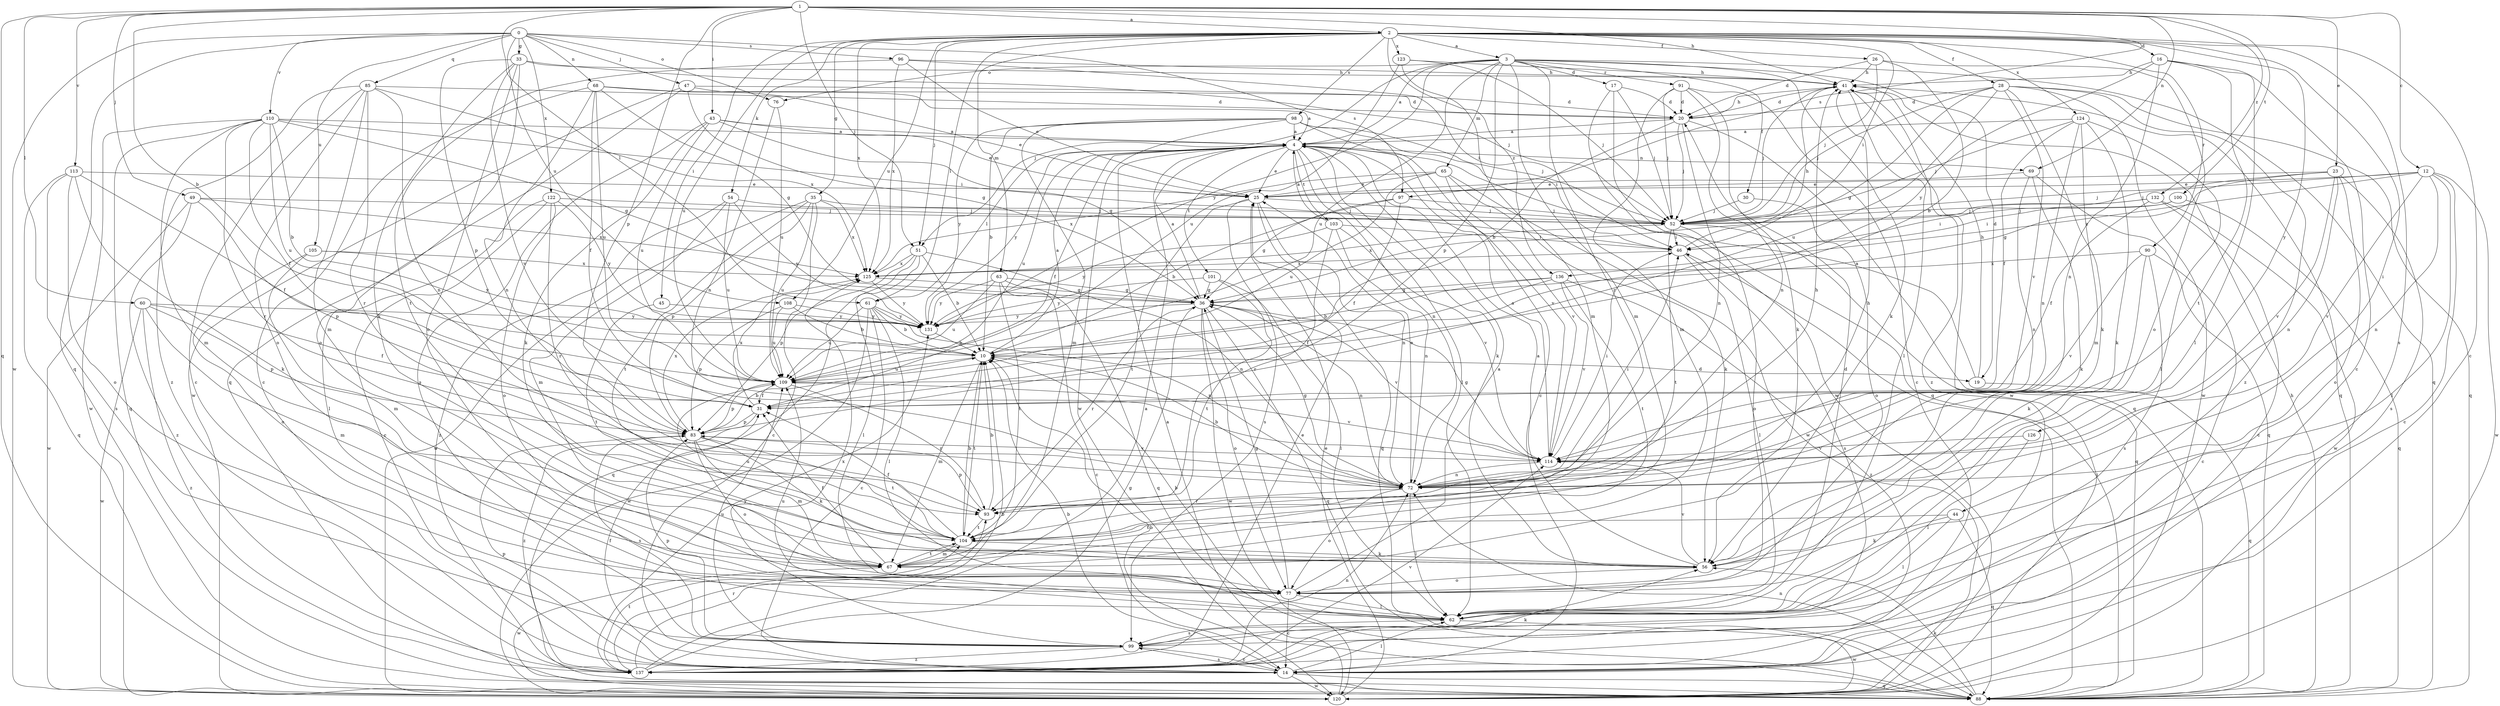 strict digraph  {
0;
1;
2;
3;
4;
10;
12;
14;
16;
17;
19;
20;
23;
25;
26;
28;
30;
31;
33;
35;
36;
41;
43;
44;
45;
46;
47;
49;
51;
52;
54;
56;
60;
61;
62;
63;
65;
67;
68;
69;
72;
76;
77;
83;
85;
88;
90;
91;
93;
96;
97;
98;
99;
100;
101;
103;
104;
105;
108;
109;
110;
113;
114;
120;
122;
123;
124;
125;
126;
131;
132;
136;
137;
0 -> 33  [label=g];
0 -> 47  [label=j];
0 -> 68  [label=n];
0 -> 76  [label=o];
0 -> 85  [label=q];
0 -> 88  [label=q];
0 -> 96  [label=s];
0 -> 97  [label=s];
0 -> 105  [label=u];
0 -> 108  [label=u];
0 -> 110  [label=v];
0 -> 120  [label=w];
0 -> 122  [label=x];
1 -> 2  [label=a];
1 -> 10  [label=b];
1 -> 12  [label=c];
1 -> 23  [label=e];
1 -> 41  [label=h];
1 -> 43  [label=i];
1 -> 49  [label=j];
1 -> 51  [label=j];
1 -> 60  [label=l];
1 -> 61  [label=l];
1 -> 69  [label=n];
1 -> 83  [label=p];
1 -> 88  [label=q];
1 -> 97  [label=s];
1 -> 100  [label=t];
1 -> 113  [label=v];
1 -> 132  [label=z];
2 -> 3  [label=a];
2 -> 14  [label=c];
2 -> 16  [label=d];
2 -> 26  [label=f];
2 -> 28  [label=f];
2 -> 35  [label=g];
2 -> 44  [label=i];
2 -> 45  [label=i];
2 -> 46  [label=i];
2 -> 51  [label=j];
2 -> 54  [label=k];
2 -> 61  [label=l];
2 -> 63  [label=m];
2 -> 90  [label=r];
2 -> 98  [label=s];
2 -> 99  [label=s];
2 -> 108  [label=u];
2 -> 109  [label=u];
2 -> 123  [label=x];
2 -> 124  [label=x];
2 -> 125  [label=x];
2 -> 126  [label=y];
2 -> 136  [label=z];
3 -> 4  [label=a];
3 -> 17  [label=d];
3 -> 19  [label=d];
3 -> 30  [label=f];
3 -> 51  [label=j];
3 -> 56  [label=k];
3 -> 65  [label=m];
3 -> 67  [label=m];
3 -> 76  [label=o];
3 -> 83  [label=p];
3 -> 88  [label=q];
3 -> 91  [label=r];
3 -> 93  [label=r];
3 -> 109  [label=u];
3 -> 131  [label=y];
4 -> 25  [label=e];
4 -> 31  [label=f];
4 -> 56  [label=k];
4 -> 61  [label=l];
4 -> 62  [label=l];
4 -> 69  [label=n];
4 -> 72  [label=n];
4 -> 101  [label=t];
4 -> 103  [label=t];
4 -> 109  [label=u];
4 -> 114  [label=v];
4 -> 131  [label=y];
10 -> 4  [label=a];
10 -> 19  [label=d];
10 -> 67  [label=m];
10 -> 104  [label=t];
10 -> 109  [label=u];
12 -> 14  [label=c];
12 -> 25  [label=e];
12 -> 52  [label=j];
12 -> 62  [label=l];
12 -> 72  [label=n];
12 -> 114  [label=v];
12 -> 120  [label=w];
12 -> 136  [label=z];
14 -> 10  [label=b];
14 -> 31  [label=f];
14 -> 62  [label=l];
14 -> 83  [label=p];
14 -> 88  [label=q];
14 -> 99  [label=s];
14 -> 120  [label=w];
16 -> 14  [label=c];
16 -> 41  [label=h];
16 -> 62  [label=l];
16 -> 72  [label=n];
16 -> 104  [label=t];
16 -> 131  [label=y];
17 -> 20  [label=d];
17 -> 52  [label=j];
17 -> 88  [label=q];
17 -> 120  [label=w];
19 -> 4  [label=a];
19 -> 41  [label=h];
19 -> 88  [label=q];
20 -> 4  [label=a];
20 -> 10  [label=b];
20 -> 41  [label=h];
20 -> 52  [label=j];
20 -> 72  [label=n];
20 -> 88  [label=q];
23 -> 25  [label=e];
23 -> 36  [label=g];
23 -> 52  [label=j];
23 -> 72  [label=n];
23 -> 77  [label=o];
23 -> 99  [label=s];
23 -> 114  [label=v];
25 -> 52  [label=j];
25 -> 72  [label=n];
25 -> 88  [label=q];
25 -> 99  [label=s];
25 -> 104  [label=t];
26 -> 10  [label=b];
26 -> 20  [label=d];
26 -> 41  [label=h];
26 -> 52  [label=j];
26 -> 77  [label=o];
28 -> 20  [label=d];
28 -> 36  [label=g];
28 -> 52  [label=j];
28 -> 56  [label=k];
28 -> 88  [label=q];
28 -> 109  [label=u];
28 -> 114  [label=v];
28 -> 120  [label=w];
28 -> 137  [label=z];
30 -> 52  [label=j];
30 -> 77  [label=o];
31 -> 83  [label=p];
31 -> 125  [label=x];
31 -> 137  [label=z];
33 -> 41  [label=h];
33 -> 52  [label=j];
33 -> 56  [label=k];
33 -> 77  [label=o];
33 -> 83  [label=p];
33 -> 88  [label=q];
33 -> 114  [label=v];
35 -> 14  [label=c];
35 -> 52  [label=j];
35 -> 83  [label=p];
35 -> 104  [label=t];
35 -> 109  [label=u];
35 -> 120  [label=w];
35 -> 125  [label=x];
36 -> 4  [label=a];
36 -> 72  [label=n];
36 -> 77  [label=o];
36 -> 88  [label=q];
36 -> 93  [label=r];
36 -> 114  [label=v];
36 -> 120  [label=w];
36 -> 131  [label=y];
41 -> 20  [label=d];
41 -> 52  [label=j];
41 -> 62  [label=l];
41 -> 88  [label=q];
41 -> 120  [label=w];
41 -> 137  [label=z];
43 -> 4  [label=a];
43 -> 25  [label=e];
43 -> 36  [label=g];
43 -> 56  [label=k];
43 -> 99  [label=s];
43 -> 109  [label=u];
44 -> 56  [label=k];
44 -> 62  [label=l];
44 -> 88  [label=q];
44 -> 104  [label=t];
45 -> 104  [label=t];
45 -> 131  [label=y];
46 -> 41  [label=h];
46 -> 62  [label=l];
46 -> 99  [label=s];
46 -> 125  [label=x];
47 -> 4  [label=a];
47 -> 20  [label=d];
47 -> 36  [label=g];
47 -> 77  [label=o];
47 -> 120  [label=w];
49 -> 52  [label=j];
49 -> 83  [label=p];
49 -> 120  [label=w];
49 -> 125  [label=x];
49 -> 137  [label=z];
51 -> 10  [label=b];
51 -> 62  [label=l];
51 -> 72  [label=n];
51 -> 83  [label=p];
51 -> 88  [label=q];
51 -> 125  [label=x];
52 -> 46  [label=i];
52 -> 77  [label=o];
52 -> 88  [label=q];
52 -> 104  [label=t];
52 -> 125  [label=x];
54 -> 52  [label=j];
54 -> 67  [label=m];
54 -> 109  [label=u];
54 -> 131  [label=y];
54 -> 137  [label=z];
56 -> 4  [label=a];
56 -> 77  [label=o];
56 -> 114  [label=v];
60 -> 31  [label=f];
60 -> 67  [label=m];
60 -> 83  [label=p];
60 -> 120  [label=w];
60 -> 131  [label=y];
60 -> 137  [label=z];
61 -> 10  [label=b];
61 -> 14  [label=c];
61 -> 62  [label=l];
61 -> 72  [label=n];
61 -> 109  [label=u];
61 -> 120  [label=w];
61 -> 131  [label=y];
62 -> 10  [label=b];
62 -> 20  [label=d];
62 -> 99  [label=s];
62 -> 109  [label=u];
62 -> 120  [label=w];
63 -> 14  [label=c];
63 -> 36  [label=g];
63 -> 88  [label=q];
63 -> 104  [label=t];
63 -> 109  [label=u];
63 -> 131  [label=y];
65 -> 25  [label=e];
65 -> 56  [label=k];
65 -> 109  [label=u];
65 -> 114  [label=v];
65 -> 120  [label=w];
65 -> 125  [label=x];
67 -> 31  [label=f];
67 -> 104  [label=t];
67 -> 120  [label=w];
68 -> 14  [label=c];
68 -> 20  [label=d];
68 -> 25  [label=e];
68 -> 31  [label=f];
68 -> 36  [label=g];
68 -> 72  [label=n];
68 -> 109  [label=u];
69 -> 25  [label=e];
69 -> 56  [label=k];
69 -> 72  [label=n];
69 -> 88  [label=q];
72 -> 10  [label=b];
72 -> 25  [label=e];
72 -> 36  [label=g];
72 -> 41  [label=h];
72 -> 46  [label=i];
72 -> 62  [label=l];
72 -> 77  [label=o];
72 -> 93  [label=r];
76 -> 72  [label=n];
76 -> 109  [label=u];
77 -> 4  [label=a];
77 -> 14  [label=c];
77 -> 36  [label=g];
77 -> 62  [label=l];
83 -> 10  [label=b];
83 -> 56  [label=k];
83 -> 67  [label=m];
83 -> 77  [label=o];
83 -> 99  [label=s];
83 -> 104  [label=t];
83 -> 114  [label=v];
83 -> 125  [label=x];
85 -> 14  [label=c];
85 -> 20  [label=d];
85 -> 67  [label=m];
85 -> 72  [label=n];
85 -> 77  [label=o];
85 -> 93  [label=r];
85 -> 125  [label=x];
85 -> 137  [label=z];
88 -> 10  [label=b];
88 -> 41  [label=h];
88 -> 46  [label=i];
88 -> 56  [label=k];
88 -> 72  [label=n];
90 -> 14  [label=c];
90 -> 56  [label=k];
90 -> 99  [label=s];
90 -> 114  [label=v];
90 -> 125  [label=x];
91 -> 14  [label=c];
91 -> 20  [label=d];
91 -> 52  [label=j];
91 -> 56  [label=k];
91 -> 67  [label=m];
91 -> 72  [label=n];
93 -> 10  [label=b];
93 -> 41  [label=h];
93 -> 83  [label=p];
93 -> 104  [label=t];
96 -> 25  [label=e];
96 -> 41  [label=h];
96 -> 46  [label=i];
96 -> 104  [label=t];
96 -> 125  [label=x];
97 -> 10  [label=b];
97 -> 31  [label=f];
97 -> 36  [label=g];
97 -> 52  [label=j];
98 -> 4  [label=a];
98 -> 10  [label=b];
98 -> 14  [label=c];
98 -> 46  [label=i];
98 -> 52  [label=j];
98 -> 67  [label=m];
98 -> 120  [label=w];
98 -> 131  [label=y];
99 -> 14  [label=c];
99 -> 83  [label=p];
99 -> 109  [label=u];
99 -> 125  [label=x];
99 -> 137  [label=z];
100 -> 46  [label=i];
100 -> 52  [label=j];
100 -> 88  [label=q];
101 -> 36  [label=g];
101 -> 62  [label=l];
101 -> 104  [label=t];
101 -> 131  [label=y];
103 -> 4  [label=a];
103 -> 46  [label=i];
103 -> 72  [label=n];
103 -> 93  [label=r];
103 -> 114  [label=v];
103 -> 131  [label=y];
104 -> 10  [label=b];
104 -> 31  [label=f];
104 -> 56  [label=k];
104 -> 67  [label=m];
104 -> 109  [label=u];
105 -> 67  [label=m];
105 -> 77  [label=o];
105 -> 125  [label=x];
105 -> 131  [label=y];
108 -> 10  [label=b];
108 -> 83  [label=p];
108 -> 109  [label=u];
108 -> 131  [label=y];
109 -> 31  [label=f];
109 -> 83  [label=p];
109 -> 93  [label=r];
109 -> 114  [label=v];
110 -> 4  [label=a];
110 -> 10  [label=b];
110 -> 31  [label=f];
110 -> 36  [label=g];
110 -> 46  [label=i];
110 -> 67  [label=m];
110 -> 88  [label=q];
110 -> 93  [label=r];
110 -> 109  [label=u];
110 -> 120  [label=w];
113 -> 25  [label=e];
113 -> 31  [label=f];
113 -> 56  [label=k];
113 -> 77  [label=o];
113 -> 88  [label=q];
113 -> 99  [label=s];
114 -> 4  [label=a];
114 -> 36  [label=g];
114 -> 46  [label=i];
114 -> 72  [label=n];
120 -> 4  [label=a];
120 -> 25  [label=e];
122 -> 14  [label=c];
122 -> 52  [label=j];
122 -> 62  [label=l];
122 -> 77  [label=o];
122 -> 93  [label=r];
122 -> 131  [label=y];
123 -> 41  [label=h];
123 -> 52  [label=j];
123 -> 67  [label=m];
123 -> 109  [label=u];
124 -> 4  [label=a];
124 -> 31  [label=f];
124 -> 52  [label=j];
124 -> 56  [label=k];
124 -> 62  [label=l];
124 -> 67  [label=m];
124 -> 72  [label=n];
125 -> 36  [label=g];
125 -> 131  [label=y];
126 -> 62  [label=l];
126 -> 114  [label=v];
131 -> 10  [label=b];
132 -> 14  [label=c];
132 -> 31  [label=f];
132 -> 46  [label=i];
132 -> 52  [label=j];
132 -> 120  [label=w];
136 -> 10  [label=b];
136 -> 31  [label=f];
136 -> 36  [label=g];
136 -> 104  [label=t];
136 -> 114  [label=v];
136 -> 137  [label=z];
137 -> 4  [label=a];
137 -> 10  [label=b];
137 -> 25  [label=e];
137 -> 36  [label=g];
137 -> 56  [label=k];
137 -> 72  [label=n];
137 -> 93  [label=r];
137 -> 104  [label=t];
137 -> 114  [label=v];
137 -> 131  [label=y];
}
